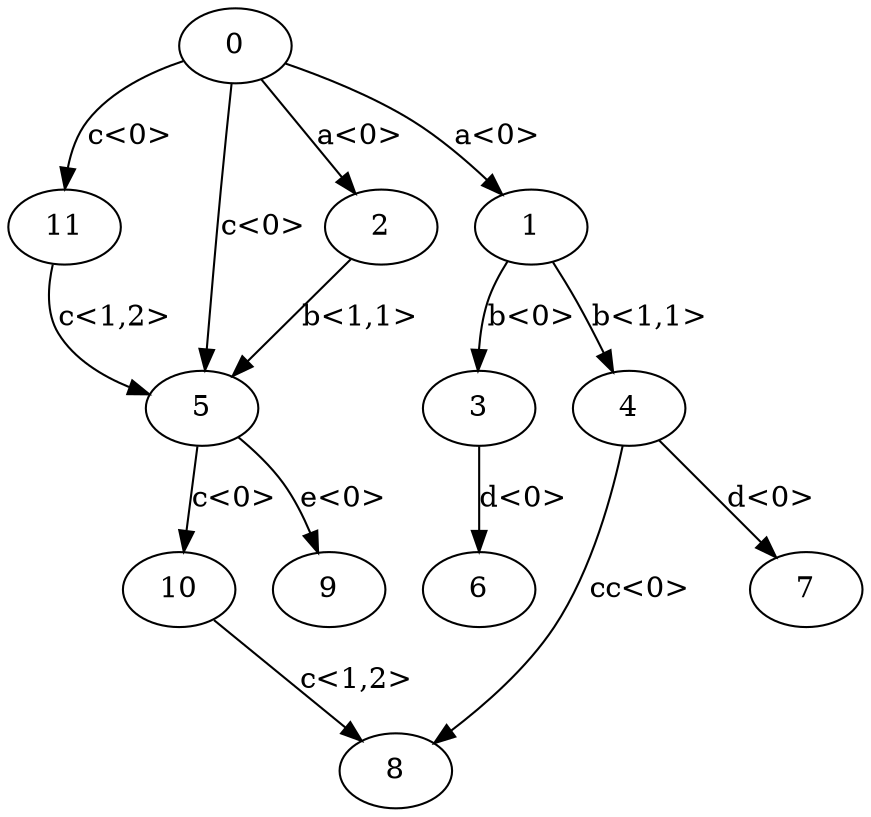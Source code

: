 digraph G {
n10->n8 [label="c<1,2>"]
n3->n6 [label="d<0>"]
n4->n7 [label="d<0>"]
n4->n8 [label="cc<0>"]
n11->n5 [label="c<1,2>"]
n5->n10 [label="c<0>"]
n5->n9 [label="e<0>"]
n2->n5 [label="b<1,1>"]
n1->n3 [label="b<0>"]
n1->n4 [label="b<1,1>"]
n0->n11 [label="c<0>"]
n0->n5 [label="c<0>"]
n0->n2 [label="a<0>"]
n0->n1 [label="a<0>"]
n0[label="0"]
n1[label="1"]
n2[label="2"]
n3[label="3"]
n4[label="4"]
n5[label="5"]
n6[label="6"]
n7[label="7"]
n8[label="8"]
n9[label="9"]
n10[label="10"]
n11[label="11"]
}
